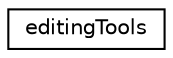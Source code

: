 digraph "Graphical Class Hierarchy"
{
  edge [fontname="Helvetica",fontsize="10",labelfontname="Helvetica",labelfontsize="10"];
  node [fontname="Helvetica",fontsize="10",shape=record];
  rankdir="LR";
  Node1 [label="editingTools",height=0.2,width=0.4,color="black", fillcolor="white", style="filled",URL="$classediting_tools.html"];
}
